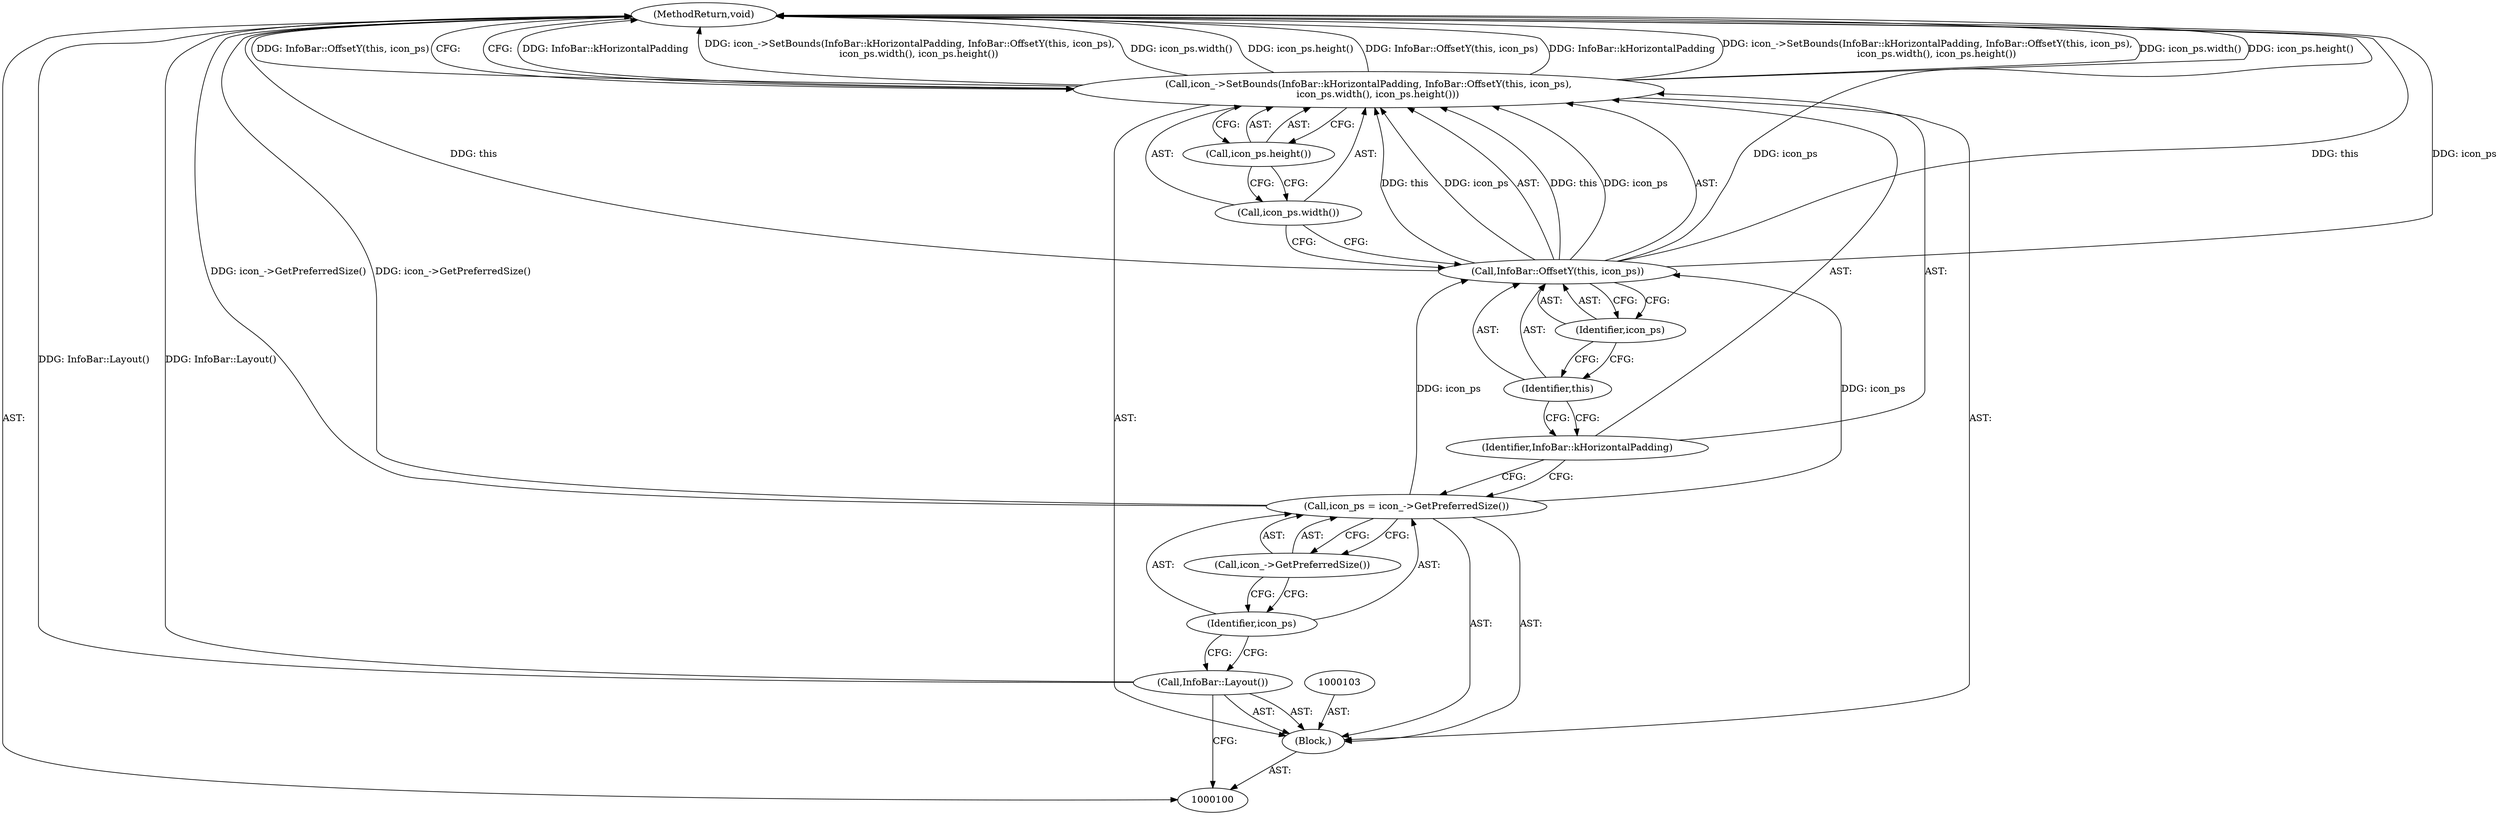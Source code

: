digraph "1_Chrome_fc3c351a3d995f73ead5c92354396a7ec2b14e3f_12" {
"1000114" [label="(MethodReturn,void)"];
"1000101" [label="(Block,)"];
"1000102" [label="(Call,InfoBar::Layout())"];
"1000104" [label="(Call,icon_ps = icon_->GetPreferredSize())"];
"1000105" [label="(Identifier,icon_ps)"];
"1000106" [label="(Call,icon_->GetPreferredSize())"];
"1000108" [label="(Identifier,InfoBar::kHorizontalPadding)"];
"1000107" [label="(Call,icon_->SetBounds(InfoBar::kHorizontalPadding, InfoBar::OffsetY(this, icon_ps),\n      icon_ps.width(), icon_ps.height()))"];
"1000109" [label="(Call,InfoBar::OffsetY(this, icon_ps))"];
"1000110" [label="(Identifier,this)"];
"1000111" [label="(Identifier,icon_ps)"];
"1000113" [label="(Call,icon_ps.height())"];
"1000112" [label="(Call,icon_ps.width())"];
"1000114" -> "1000100"  [label="AST: "];
"1000114" -> "1000107"  [label="CFG: "];
"1000107" -> "1000114"  [label="DDG: InfoBar::kHorizontalPadding"];
"1000107" -> "1000114"  [label="DDG: icon_->SetBounds(InfoBar::kHorizontalPadding, InfoBar::OffsetY(this, icon_ps),\n      icon_ps.width(), icon_ps.height())"];
"1000107" -> "1000114"  [label="DDG: icon_ps.width()"];
"1000107" -> "1000114"  [label="DDG: icon_ps.height()"];
"1000107" -> "1000114"  [label="DDG: InfoBar::OffsetY(this, icon_ps)"];
"1000109" -> "1000114"  [label="DDG: icon_ps"];
"1000109" -> "1000114"  [label="DDG: this"];
"1000102" -> "1000114"  [label="DDG: InfoBar::Layout()"];
"1000104" -> "1000114"  [label="DDG: icon_->GetPreferredSize()"];
"1000101" -> "1000100"  [label="AST: "];
"1000102" -> "1000101"  [label="AST: "];
"1000103" -> "1000101"  [label="AST: "];
"1000104" -> "1000101"  [label="AST: "];
"1000107" -> "1000101"  [label="AST: "];
"1000102" -> "1000101"  [label="AST: "];
"1000102" -> "1000100"  [label="CFG: "];
"1000105" -> "1000102"  [label="CFG: "];
"1000102" -> "1000114"  [label="DDG: InfoBar::Layout()"];
"1000104" -> "1000101"  [label="AST: "];
"1000104" -> "1000106"  [label="CFG: "];
"1000105" -> "1000104"  [label="AST: "];
"1000106" -> "1000104"  [label="AST: "];
"1000108" -> "1000104"  [label="CFG: "];
"1000104" -> "1000114"  [label="DDG: icon_->GetPreferredSize()"];
"1000104" -> "1000109"  [label="DDG: icon_ps"];
"1000105" -> "1000104"  [label="AST: "];
"1000105" -> "1000102"  [label="CFG: "];
"1000106" -> "1000105"  [label="CFG: "];
"1000106" -> "1000104"  [label="AST: "];
"1000106" -> "1000105"  [label="CFG: "];
"1000104" -> "1000106"  [label="CFG: "];
"1000108" -> "1000107"  [label="AST: "];
"1000108" -> "1000104"  [label="CFG: "];
"1000110" -> "1000108"  [label="CFG: "];
"1000107" -> "1000101"  [label="AST: "];
"1000107" -> "1000113"  [label="CFG: "];
"1000108" -> "1000107"  [label="AST: "];
"1000109" -> "1000107"  [label="AST: "];
"1000112" -> "1000107"  [label="AST: "];
"1000113" -> "1000107"  [label="AST: "];
"1000114" -> "1000107"  [label="CFG: "];
"1000107" -> "1000114"  [label="DDG: InfoBar::kHorizontalPadding"];
"1000107" -> "1000114"  [label="DDG: icon_->SetBounds(InfoBar::kHorizontalPadding, InfoBar::OffsetY(this, icon_ps),\n      icon_ps.width(), icon_ps.height())"];
"1000107" -> "1000114"  [label="DDG: icon_ps.width()"];
"1000107" -> "1000114"  [label="DDG: icon_ps.height()"];
"1000107" -> "1000114"  [label="DDG: InfoBar::OffsetY(this, icon_ps)"];
"1000109" -> "1000107"  [label="DDG: this"];
"1000109" -> "1000107"  [label="DDG: icon_ps"];
"1000109" -> "1000107"  [label="AST: "];
"1000109" -> "1000111"  [label="CFG: "];
"1000110" -> "1000109"  [label="AST: "];
"1000111" -> "1000109"  [label="AST: "];
"1000112" -> "1000109"  [label="CFG: "];
"1000109" -> "1000114"  [label="DDG: icon_ps"];
"1000109" -> "1000114"  [label="DDG: this"];
"1000109" -> "1000107"  [label="DDG: this"];
"1000109" -> "1000107"  [label="DDG: icon_ps"];
"1000104" -> "1000109"  [label="DDG: icon_ps"];
"1000110" -> "1000109"  [label="AST: "];
"1000110" -> "1000108"  [label="CFG: "];
"1000111" -> "1000110"  [label="CFG: "];
"1000111" -> "1000109"  [label="AST: "];
"1000111" -> "1000110"  [label="CFG: "];
"1000109" -> "1000111"  [label="CFG: "];
"1000113" -> "1000107"  [label="AST: "];
"1000113" -> "1000112"  [label="CFG: "];
"1000107" -> "1000113"  [label="CFG: "];
"1000112" -> "1000107"  [label="AST: "];
"1000112" -> "1000109"  [label="CFG: "];
"1000113" -> "1000112"  [label="CFG: "];
}
